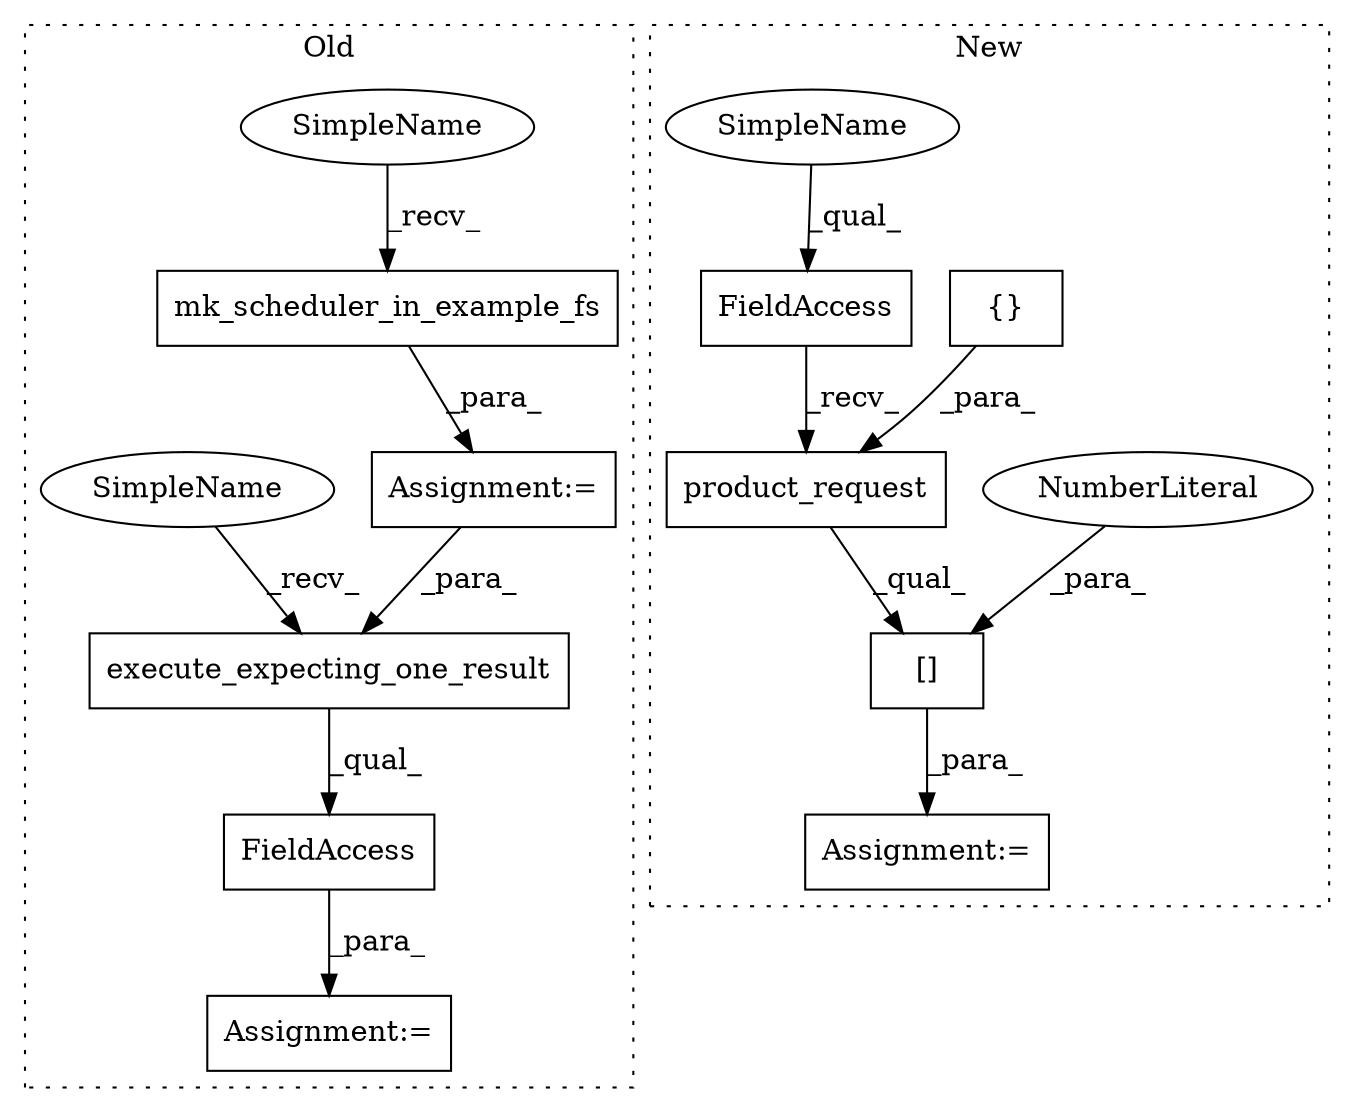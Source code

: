 digraph G {
subgraph cluster0 {
1 [label="mk_scheduler_in_example_fs" a="32" s="13825,13892" l="32,2" shape="box"];
5 [label="Assignment:=" a="7" s="13819" l="1" shape="box"];
8 [label="Assignment:=" a="7" s="14035" l="1" shape="box"];
10 [label="execute_expecting_one_result" a="32" s="14041,14116" l="29,1" shape="box"];
11 [label="FieldAccess" a="22" s="14036" l="87" shape="box"];
12 [label="SimpleName" a="42" s="13820" l="4" shape="ellipse"];
13 [label="SimpleName" a="42" s="14036" l="4" shape="ellipse"];
label = "Old";
style="dotted";
}
subgraph cluster1 {
2 [label="product_request" a="32" s="13021,13084" l="16,1" shape="box"];
3 [label="{}" a="4" s="13075,13083" l="1,1" shape="box"];
4 [label="FieldAccess" a="22" s="13006" l="14" shape="box"];
6 [label="[]" a="2" s="13006,13087" l="80,1" shape="box"];
7 [label="NumberLiteral" a="34" s="13086" l="1" shape="ellipse"];
9 [label="Assignment:=" a="7" s="13005" l="1" shape="box"];
14 [label="SimpleName" a="42" s="13006" l="4" shape="ellipse"];
label = "New";
style="dotted";
}
1 -> 5 [label="_para_"];
2 -> 6 [label="_qual_"];
3 -> 2 [label="_para_"];
4 -> 2 [label="_recv_"];
5 -> 10 [label="_para_"];
6 -> 9 [label="_para_"];
7 -> 6 [label="_para_"];
10 -> 11 [label="_qual_"];
11 -> 8 [label="_para_"];
12 -> 1 [label="_recv_"];
13 -> 10 [label="_recv_"];
14 -> 4 [label="_qual_"];
}